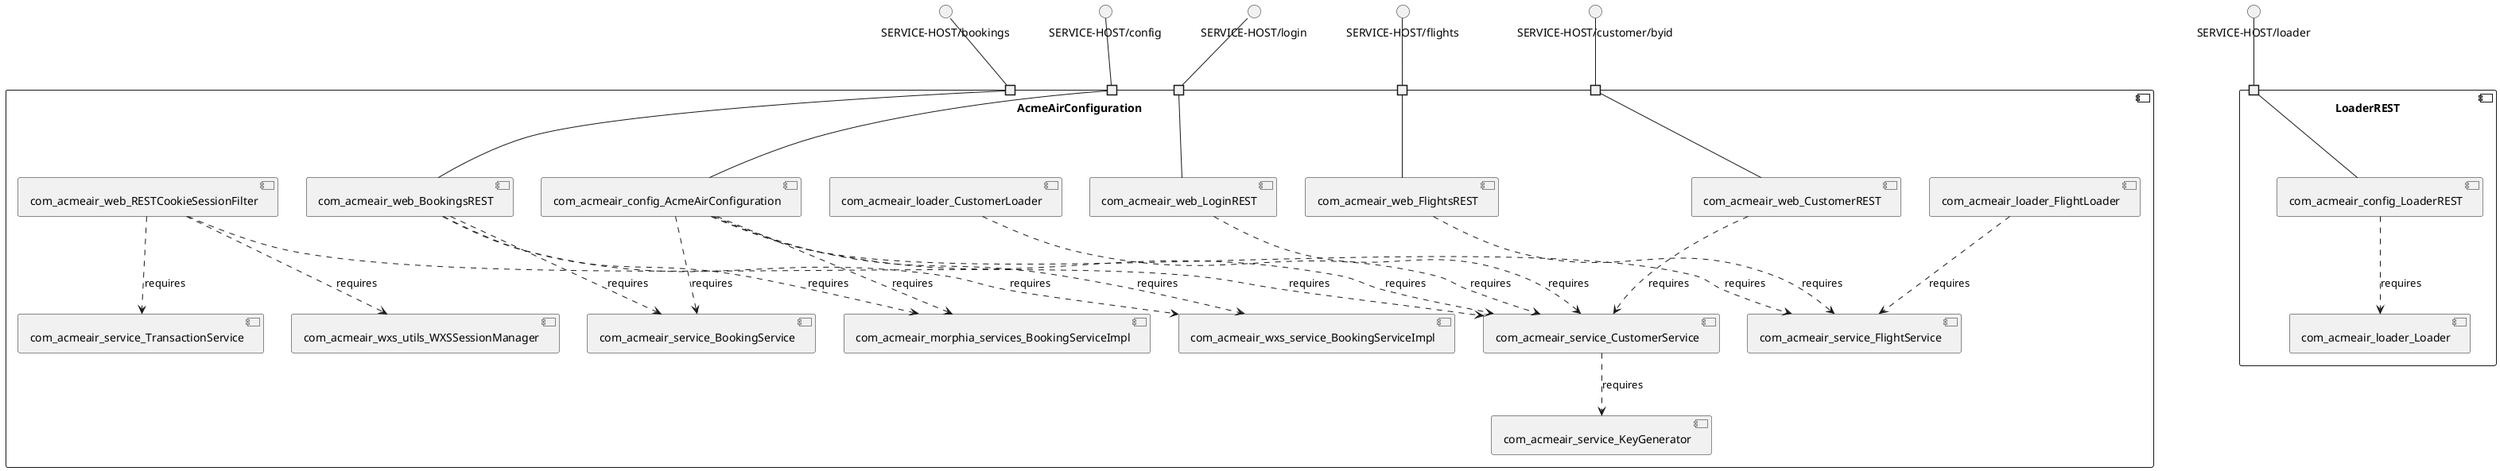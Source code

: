 @startuml
skinparam fixCircleLabelOverlapping true
component "AcmeAirConfiguration\n\n\n\n\n\n" {
[com_acmeair_service_KeyGenerator]
[com_acmeair_service_TransactionService]
[com_acmeair_loader_FlightLoader]
[com_acmeair_web_CustomerREST]
[com_acmeair_wxs_utils_WXSSessionManager]
[com_acmeair_wxs_service_BookingServiceImpl]
[com_acmeair_config_AcmeAirConfiguration]
[com_acmeair_morphia_services_BookingServiceImpl]
[com_acmeair_service_CustomerService]
[com_acmeair_service_BookingService]
[com_acmeair_service_FlightService]
[com_acmeair_web_RESTCookieSessionFilter]
[com_acmeair_web_BookingsREST]
[com_acmeair_loader_CustomerLoader]
[com_acmeair_web_LoginREST]
[com_acmeair_web_FlightsREST]
portin " " as AcmeAirConfiguration.requires.SERVICE_HOST_flights
portin " " as AcmeAirConfiguration.requires.SERVICE_HOST_bookings
portin " " as AcmeAirConfiguration.requires.SERVICE_HOST_login
portin " " as AcmeAirConfiguration.requires.SERVICE_HOST_config
portin " " as AcmeAirConfiguration.requires.SERVICE_HOST_customer_byid
[com_acmeair_web_RESTCookieSessionFilter]..>[com_acmeair_service_TransactionService] : requires
[com_acmeair_web_RESTCookieSessionFilter]..>[com_acmeair_wxs_utils_WXSSessionManager] : requires
[com_acmeair_loader_FlightLoader]..>[com_acmeair_service_FlightService] : requires
[com_acmeair_config_AcmeAirConfiguration]..>[com_acmeair_service_FlightService] : requires
[com_acmeair_web_FlightsREST]..>[com_acmeair_service_FlightService] : requires
[com_acmeair_config_AcmeAirConfiguration]..>[com_acmeair_wxs_service_BookingServiceImpl] : requires
[com_acmeair_config_AcmeAirConfiguration]..>[com_acmeair_morphia_services_BookingServiceImpl] : requires
[com_acmeair_config_AcmeAirConfiguration]..>[com_acmeair_service_BookingService] : requires
[com_acmeair_web_BookingsREST]..>[com_acmeair_wxs_service_BookingServiceImpl] : requires
[com_acmeair_web_BookingsREST]..>[com_acmeair_morphia_services_BookingServiceImpl] : requires
[com_acmeair_web_BookingsREST]..>[com_acmeair_service_BookingService] : requires
[com_acmeair_web_CustomerREST]..>[com_acmeair_service_CustomerService] : requires
[com_acmeair_config_AcmeAirConfiguration]..>[com_acmeair_service_CustomerService] : requires
[com_acmeair_web_RESTCookieSessionFilter]..>[com_acmeair_service_CustomerService] : requires
[com_acmeair_loader_CustomerLoader]..>[com_acmeair_service_CustomerService] : requires
[com_acmeair_web_LoginREST]..>[com_acmeair_service_CustomerService] : requires
[com_acmeair_service_CustomerService]..>[com_acmeair_service_KeyGenerator] : requires
"AcmeAirConfiguration.requires.SERVICE_HOST_bookings"--[com_acmeair_web_BookingsREST]
"AcmeAirConfiguration.requires.SERVICE_HOST_flights"--[com_acmeair_web_FlightsREST]
"AcmeAirConfiguration.requires.SERVICE_HOST_login"--[com_acmeair_web_LoginREST]
"AcmeAirConfiguration.requires.SERVICE_HOST_config"--[com_acmeair_config_AcmeAirConfiguration]
"AcmeAirConfiguration.requires.SERVICE_HOST_customer_byid"--[com_acmeair_web_CustomerREST]
}
interface "SERVICE-HOST/bookings" as interface.SERVICE_HOST_bookings
interface.SERVICE_HOST_bookings--"AcmeAirConfiguration.requires.SERVICE_HOST_bookings"
interface "SERVICE-HOST/flights" as interface.SERVICE_HOST_flights
interface.SERVICE_HOST_flights--"AcmeAirConfiguration.requires.SERVICE_HOST_flights"
interface "SERVICE-HOST/login" as interface.SERVICE_HOST_login
interface.SERVICE_HOST_login--"AcmeAirConfiguration.requires.SERVICE_HOST_login"
interface "SERVICE-HOST/config" as interface.SERVICE_HOST_config
interface.SERVICE_HOST_config--"AcmeAirConfiguration.requires.SERVICE_HOST_config"
interface "SERVICE-HOST/customer/byid" as interface.SERVICE_HOST_customer_byid
interface.SERVICE_HOST_customer_byid--"AcmeAirConfiguration.requires.SERVICE_HOST_customer_byid"
component "LoaderREST\n\n\n\n\n\n" {
[com_acmeair_config_LoaderREST]
[com_acmeair_loader_Loader]
portin " " as LoaderREST.requires.SERVICE_HOST_loader
[com_acmeair_config_LoaderREST]..>[com_acmeair_loader_Loader] : requires
"LoaderREST.requires.SERVICE_HOST_loader"--[com_acmeair_config_LoaderREST]
}
interface "SERVICE-HOST/loader" as interface.SERVICE_HOST_loader
interface.SERVICE_HOST_loader--"LoaderREST.requires.SERVICE_HOST_loader"

@enduml
